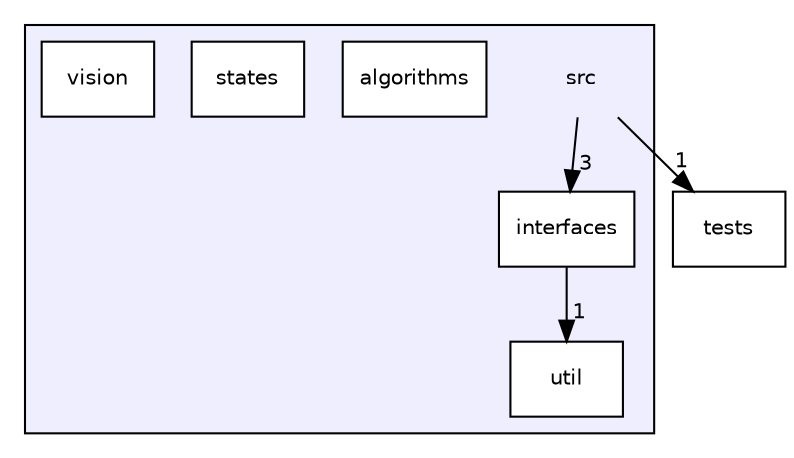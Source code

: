 digraph "src" {
  compound=true
  node [ fontsize="10", fontname="Helvetica"];
  edge [ labelfontsize="10", labelfontname="Helvetica"];
  subgraph clusterdir_68267d1309a1af8e8297ef4c3efbcdba {
    graph [ bgcolor="#eeeeff", pencolor="black", label="" URL="dir_68267d1309a1af8e8297ef4c3efbcdba.html"];
    dir_68267d1309a1af8e8297ef4c3efbcdba [shape=plaintext label="src"];
    dir_e6df591b0639d4c4807ef64d058833e2 [shape=box label="algorithms" color="black" fillcolor="white" style="filled" URL="dir_e6df591b0639d4c4807ef64d058833e2.html"];
    dir_ee3f1a7951c308657a65f8199076c1d6 [shape=box label="interfaces" color="black" fillcolor="white" style="filled" URL="dir_ee3f1a7951c308657a65f8199076c1d6.html"];
    dir_61a31ff85c95043c98241b02dc2a1804 [shape=box label="states" color="black" fillcolor="white" style="filled" URL="dir_61a31ff85c95043c98241b02dc2a1804.html"];
    dir_b7878ad5ecbf2506f4125b9d34c97e45 [shape=box label="util" color="black" fillcolor="white" style="filled" URL="dir_b7878ad5ecbf2506f4125b9d34c97e45.html"];
    dir_dc1db25376c64edf07fdc99b5118e152 [shape=box label="vision" color="black" fillcolor="white" style="filled" URL="dir_dc1db25376c64edf07fdc99b5118e152.html"];
  }
  dir_59425e443f801f1f2fd8bbe4959a3ccf [shape=box label="tests" URL="dir_59425e443f801f1f2fd8bbe4959a3ccf.html"];
  dir_68267d1309a1af8e8297ef4c3efbcdba->dir_ee3f1a7951c308657a65f8199076c1d6 [headlabel="3", labeldistance=1.5 headhref="dir_000005_000007.html"];
  dir_68267d1309a1af8e8297ef4c3efbcdba->dir_59425e443f801f1f2fd8bbe4959a3ccf [headlabel="1", labeldistance=1.5 headhref="dir_000005_000011.html"];
  dir_ee3f1a7951c308657a65f8199076c1d6->dir_b7878ad5ecbf2506f4125b9d34c97e45 [headlabel="1", labeldistance=1.5 headhref="dir_000007_000009.html"];
}
